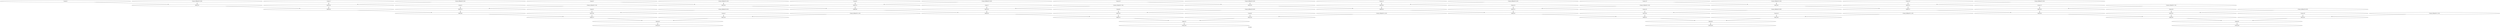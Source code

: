 /*
{
    "ALU" : ["FADD", "FMUL"],
    "MEMPORT" : ["input", "output"],
    "Constant" : ["const"],
    "Any2Pins" : "inPinA,inPinB"
}
*/

strict digraph "for.body" {
label="for.body";
Load_0 [data=array, label="{Load_0}", opcode=INPUT, width=32];
Load_1 [data=array, label="{Load_1}", opcode=INPUT, width=32];
Load_2 [data=array, label="{Load_2}", opcode=INPUT, width=32];
Load_3 [data=array, label="{Load_3}", opcode=INPUT, width=32];
Load_4 [data=array, label="{Load_4}", opcode=INPUT, width=32];
Load_5 [data=array, label="{Load_5}", opcode=INPUT, width=32];
Load_6 [data=array, label="{Load_6}", opcode=INPUT, width=32];
Load_7 [data=array, label="{Load_7}", opcode=INPUT, width=32];
Load_8 [data=array, label="{Load_8}", opcode=INPUT, width=32];
Load_9 [data=array, label="{Load_9}", opcode=INPUT, width=32];
Load_10 [data=array, label="{Load_10}", opcode=INPUT, width=32];
Load_11 [data=array, label="{Load_11}", opcode=INPUT, width=32];
Load_12 [data=array, label="{Load_12}", opcode=INPUT, width=32];
Load_13 [data=array, label="{Load_13}", opcode=INPUT, width=32];
Load_14 [data=array, label="{Load_14}", opcode=INPUT, width=32];
Load_15 [data=array, label="{Load_15}", opcode=INPUT, width=32];
Load_16 [data=array, label="{Load_16}", opcode=INPUT, width=32];
Load_17 [data=array, label="{Load_17}", opcode=INPUT, width=32];
Load_18 [data=array, label="{Load_18}", opcode=INPUT, width=32];
Load_19 [data=array, label="{Load_19}", opcode=INPUT, width=32];
fmul_25 [label="{fmul_25}", opcode=FMUL, width=32];
fmul_26 [label="{fmul_26}", opcode=FMUL, width=32];
fmul_27 [label="{fmul_27}", opcode=FMUL, width=32];
fmul_28 [label="{fmul_28}", opcode=FMUL, width=32];
fmul_29 [label="{fmul_29}", opcode=FMUL, width=32];
fmul_30 [label="{fmul_30}", opcode=FMUL, width=32];
fmul_31 [label="{fmul_31}", opcode=FMUL, width=32];
fmul_32 [label="{fmul_32}", opcode=FMUL, width=32];
fmul_33 [label="{fmul_33}", opcode=FMUL, width=32];
fmul_34 [label="{fmul_34}", opcode=FMUL, width=32];
fmul_35 [label="{fmul_35}", opcode=FMUL, width=32];
fmul_36 [label="{fmul_36}", opcode=FMUL, width=32];
fmul_37 [label="{fmul_37}", opcode=FMUL, width=32];
fmul_38 [label="{fmul_38}", opcode=FMUL, width=32];
fmul_39 [label="{fmul_39}", opcode=FMUL, width=32];
fmul_40 [label="{fmul_40}", opcode=FMUL, width=32];
fmul_41 [label="{fmul_41}", opcode=FMUL, width=32];
fmul_42 [label="{fmul_42}", opcode=FMUL, width=32];
fmul_43 [label="{fmul_43}", opcode=FMUL, width=32];
fmul_44 [label="{fmul_44}", opcode=FMUL, width=32];
fadd_45 [label="{fadd_45}", opcode=FADD, width=32];
fadd_46 [label="{fadd_46}", opcode=FADD, width=32];
fadd_47 [label="{fadd_47}", opcode=FADD, width=32];
fadd_48 [label="{fadd_48}", opcode=FADD, width=32];
fadd_49 [label="{fadd_49}", opcode=FADD, width=32];
fadd_50 [label="{fadd_50}", opcode=FADD, width=32];
fadd_51 [label="{fadd_51}", opcode=FADD, width=32];
fadd_52 [label="{fadd_52}", opcode=FADD, width=32];
fadd_53 [label="{fadd_53}", opcode=FADD, width=32];
fadd_54 [label="{fadd_54}", opcode=FADD, width=32];
fadd_55 [label="{fadd_55}", opcode=FADD, width=32];
fadd_56 [label="{fadd_56}", opcode=FADD, width=32];
fadd_57 [label="{fadd_57}", opcode=FADD, width=32];
fadd_58 [label="{fadd_58}", opcode=FADD, width=32];
fadd_59 [label="{fadd_59}", opcode=FADD, width=32];
fadd_60 [label="{fadd_60}", opcode=FADD, width=32];
Store_61 [data=arraySol, label="{Store_61}", opcode=OUTPUT, width=32];
Store_62 [data=arraySol, label="{Store_62}", opcode=OUTPUT, width=32];
Store_63 [data=arraySol, label="{Store_63}", opcode=OUTPUT, width=32];
Store_64 [data=arraySol, label="{Store_64}", opcode=OUTPUT, width=32];
Const_66 [constVal="1", float32="5.00", label="{Const_20|float32=5.00}", opcode=CONST, width=32];
Const_67 [constVal="1", float32="5.00", label="{Const_20|float32=5.00}", opcode=CONST, width=32];
Const_68 [constVal="1", float32="5.00", label="{Const_20|float32=5.00}", opcode=CONST, width=32];
Const_69 [constVal="1", float32="5.00", label="{Const_20|float32=5.00}", opcode=CONST, width=32];
Const_70 [constVal="1", float32="7.00", label="{Const_21|float32=7.00}", opcode=CONST, width=32];
Const_71 [constVal="1", float32="7.00", label="{Const_21|float32=7.00}", opcode=CONST, width=32];
Const_72 [constVal="1", float32="7.00", label="{Const_21|float32=7.00}", opcode=CONST, width=32];
Const_73 [constVal="1", float32="7.00", label="{Const_21|float32=7.00}", opcode=CONST, width=32];
Const_74 [constVal="1", float32="11.00", label="{Const_22|float32=11.00}", opcode=CONST, width=32];
Const_75 [constVal="1", float32="11.00", label="{Const_22|float32=11.00}", opcode=CONST, width=32];
Const_76 [constVal="1", float32="11.00", label="{Const_22|float32=11.00}", opcode=CONST, width=32];
Const_77 [constVal="1", float32="11.00", label="{Const_22|float32=11.00}", opcode=CONST, width=32];
Const_78 [constVal="1", float32="3.00", label="{Const_23|float32=3.00}", opcode=CONST, width=32];
Const_79 [constVal="1", float32="3.00", label="{Const_23|float32=3.00}", opcode=CONST, width=32];
Const_80 [constVal="1", float32="3.00", label="{Const_23|float32=3.00}", opcode=CONST, width=32];
Const_81 [constVal="1", float32="3.00", label="{Const_23|float32=3.00}", opcode=CONST, width=32];
Const_82 [constVal="1", float32="9.00", label="{Const_24|float32=9.00}", opcode=CONST, width=32];
Const_83 [constVal="1", float32="9.00", label="{Const_24|float32=9.00}", opcode=CONST, width=32];
Const_84 [constVal="1", float32="9.00", label="{Const_24|float32=9.00}", opcode=CONST, width=32];
Const_85 [constVal="1", float32="9.00", label="{Const_24|float32=9.00}", opcode=CONST, width=32];
Load_0 -> fmul_25  [driver=outPinA, load=Any2Pins];
Load_1 -> fmul_26  [driver=outPinA, load=Any2Pins];
Load_2 -> fmul_27  [driver=outPinA, load=Any2Pins];
Load_3 -> fmul_28  [driver=outPinA, load=Any2Pins];
Load_4 -> fmul_29  [driver=outPinA, load=Any2Pins];
Load_5 -> fmul_30  [driver=outPinA, load=Any2Pins];
Load_6 -> fmul_31  [driver=outPinA, load=Any2Pins];
Load_7 -> fmul_32  [driver=outPinA, load=Any2Pins];
Load_8 -> fmul_33  [driver=outPinA, load=Any2Pins];
Load_9 -> fmul_34  [driver=outPinA, load=Any2Pins];
Load_10 -> fmul_35  [driver=outPinA, load=Any2Pins];
Load_11 -> fmul_36  [driver=outPinA, load=Any2Pins];
Load_12 -> fmul_37  [driver=outPinA, load=Any2Pins];
Load_13 -> fmul_38  [driver=outPinA, load=Any2Pins];
Load_14 -> fmul_39  [driver=outPinA, load=Any2Pins];
Load_15 -> fmul_40  [driver=outPinA, load=Any2Pins];
Load_16 -> fmul_41  [driver=outPinA, load=Any2Pins];
Load_17 -> fmul_42  [driver=outPinA, load=Any2Pins];
Load_18 -> fmul_43  [driver=outPinA, load=Any2Pins];
Load_19 -> fmul_44  [driver=outPinA, load=Any2Pins];
fmul_25 -> fadd_45  [driver=outPinA, load=Any2Pins];
fmul_26 -> fadd_45  [driver=outPinA, load=Any2Pins];
fmul_27 -> fadd_46  [driver=outPinA, load=Any2Pins];
fmul_28 -> fadd_47  [driver=outPinA, load=Any2Pins];
fmul_29 -> fadd_48  [driver=outPinA, load=Any2Pins];
fmul_30 -> fadd_49  [driver=outPinA, load=Any2Pins];
fmul_31 -> fadd_49  [driver=outPinA, load=Any2Pins];
fmul_32 -> fadd_50  [driver=outPinA, load=Any2Pins];
fmul_33 -> fadd_51  [driver=outPinA, load=Any2Pins];
fmul_34 -> fadd_52  [driver=outPinA, load=Any2Pins];
fmul_35 -> fadd_53  [driver=outPinA, load=Any2Pins];
fmul_36 -> fadd_53  [driver=outPinA, load=Any2Pins];
fmul_37 -> fadd_54  [driver=outPinA, load=Any2Pins];
fmul_38 -> fadd_55  [driver=outPinA, load=Any2Pins];
fmul_39 -> fadd_56  [driver=outPinA, load=Any2Pins];
fmul_40 -> fadd_57  [driver=outPinA, load=Any2Pins];
fmul_41 -> fadd_57  [driver=outPinA, load=Any2Pins];
fmul_42 -> fadd_58  [driver=outPinA, load=Any2Pins];
fmul_43 -> fadd_59  [driver=outPinA, load=Any2Pins];
fmul_44 -> fadd_60  [driver=outPinA, load=Any2Pins];
fadd_45 -> fadd_46  [driver=outPinA, load=Any2Pins];
fadd_46 -> fadd_47  [driver=outPinA, load=Any2Pins];
fadd_47 -> fadd_48  [driver=outPinA, load=Any2Pins];
fadd_48 -> Store_61  [driver=outPinA, load=Any2Pins];
fadd_49 -> fadd_50  [driver=outPinA, load=Any2Pins];
fadd_50 -> fadd_51  [driver=outPinA, load=Any2Pins];
fadd_51 -> fadd_52  [driver=outPinA, load=Any2Pins];
fadd_52 -> Store_62  [driver=outPinA, load=Any2Pins];
fadd_53 -> fadd_54  [driver=outPinA, load=Any2Pins];
fadd_54 -> fadd_55  [driver=outPinA, load=Any2Pins];
fadd_55 -> fadd_56  [driver=outPinA, load=Any2Pins];
fadd_56 -> Store_63  [driver=outPinA, load=Any2Pins];
fadd_57 -> fadd_58  [driver=outPinA, load=Any2Pins];
fadd_58 -> fadd_59  [driver=outPinA, load=Any2Pins];
fadd_59 -> fadd_60  [driver=outPinA, load=Any2Pins];
fadd_60 -> Store_64  [driver=outPinA, load=Any2Pins];
Const_66 -> fmul_31  [driver=outPinA, load=Any2Pins];
Const_67 -> fmul_41  [driver=outPinA, load=Any2Pins];
Const_68 -> fmul_26  [driver=outPinA, load=Any2Pins];
Const_69 -> fmul_36  [driver=outPinA, load=Any2Pins];
Const_70 -> fmul_37  [driver=outPinA, load=Any2Pins];
Const_71 -> fmul_32  [driver=outPinA, load=Any2Pins];
Const_72 -> fmul_42  [driver=outPinA, load=Any2Pins];
Const_73 -> fmul_27  [driver=outPinA, load=Any2Pins];
Const_74 -> fmul_39  [driver=outPinA, load=Any2Pins];
Const_75 -> fmul_44  [driver=outPinA, load=Any2Pins];
Const_76 -> fmul_34  [driver=outPinA, load=Any2Pins];
Const_77 -> fmul_29  [driver=outPinA, load=Any2Pins];
Const_78 -> fmul_35  [driver=outPinA, load=Any2Pins];
Const_79 -> fmul_40  [driver=outPinA, load=Any2Pins];
Const_80 -> fmul_25  [driver=outPinA, load=Any2Pins];
Const_81 -> fmul_30  [driver=outPinA, load=Any2Pins];
Const_82 -> fmul_33  [driver=outPinA, load=Any2Pins];
Const_83 -> fmul_28  [driver=outPinA, load=Any2Pins];
Const_84 -> fmul_38  [driver=outPinA, load=Any2Pins];
Const_85 -> fmul_43  [driver=outPinA, load=Any2Pins];
}
